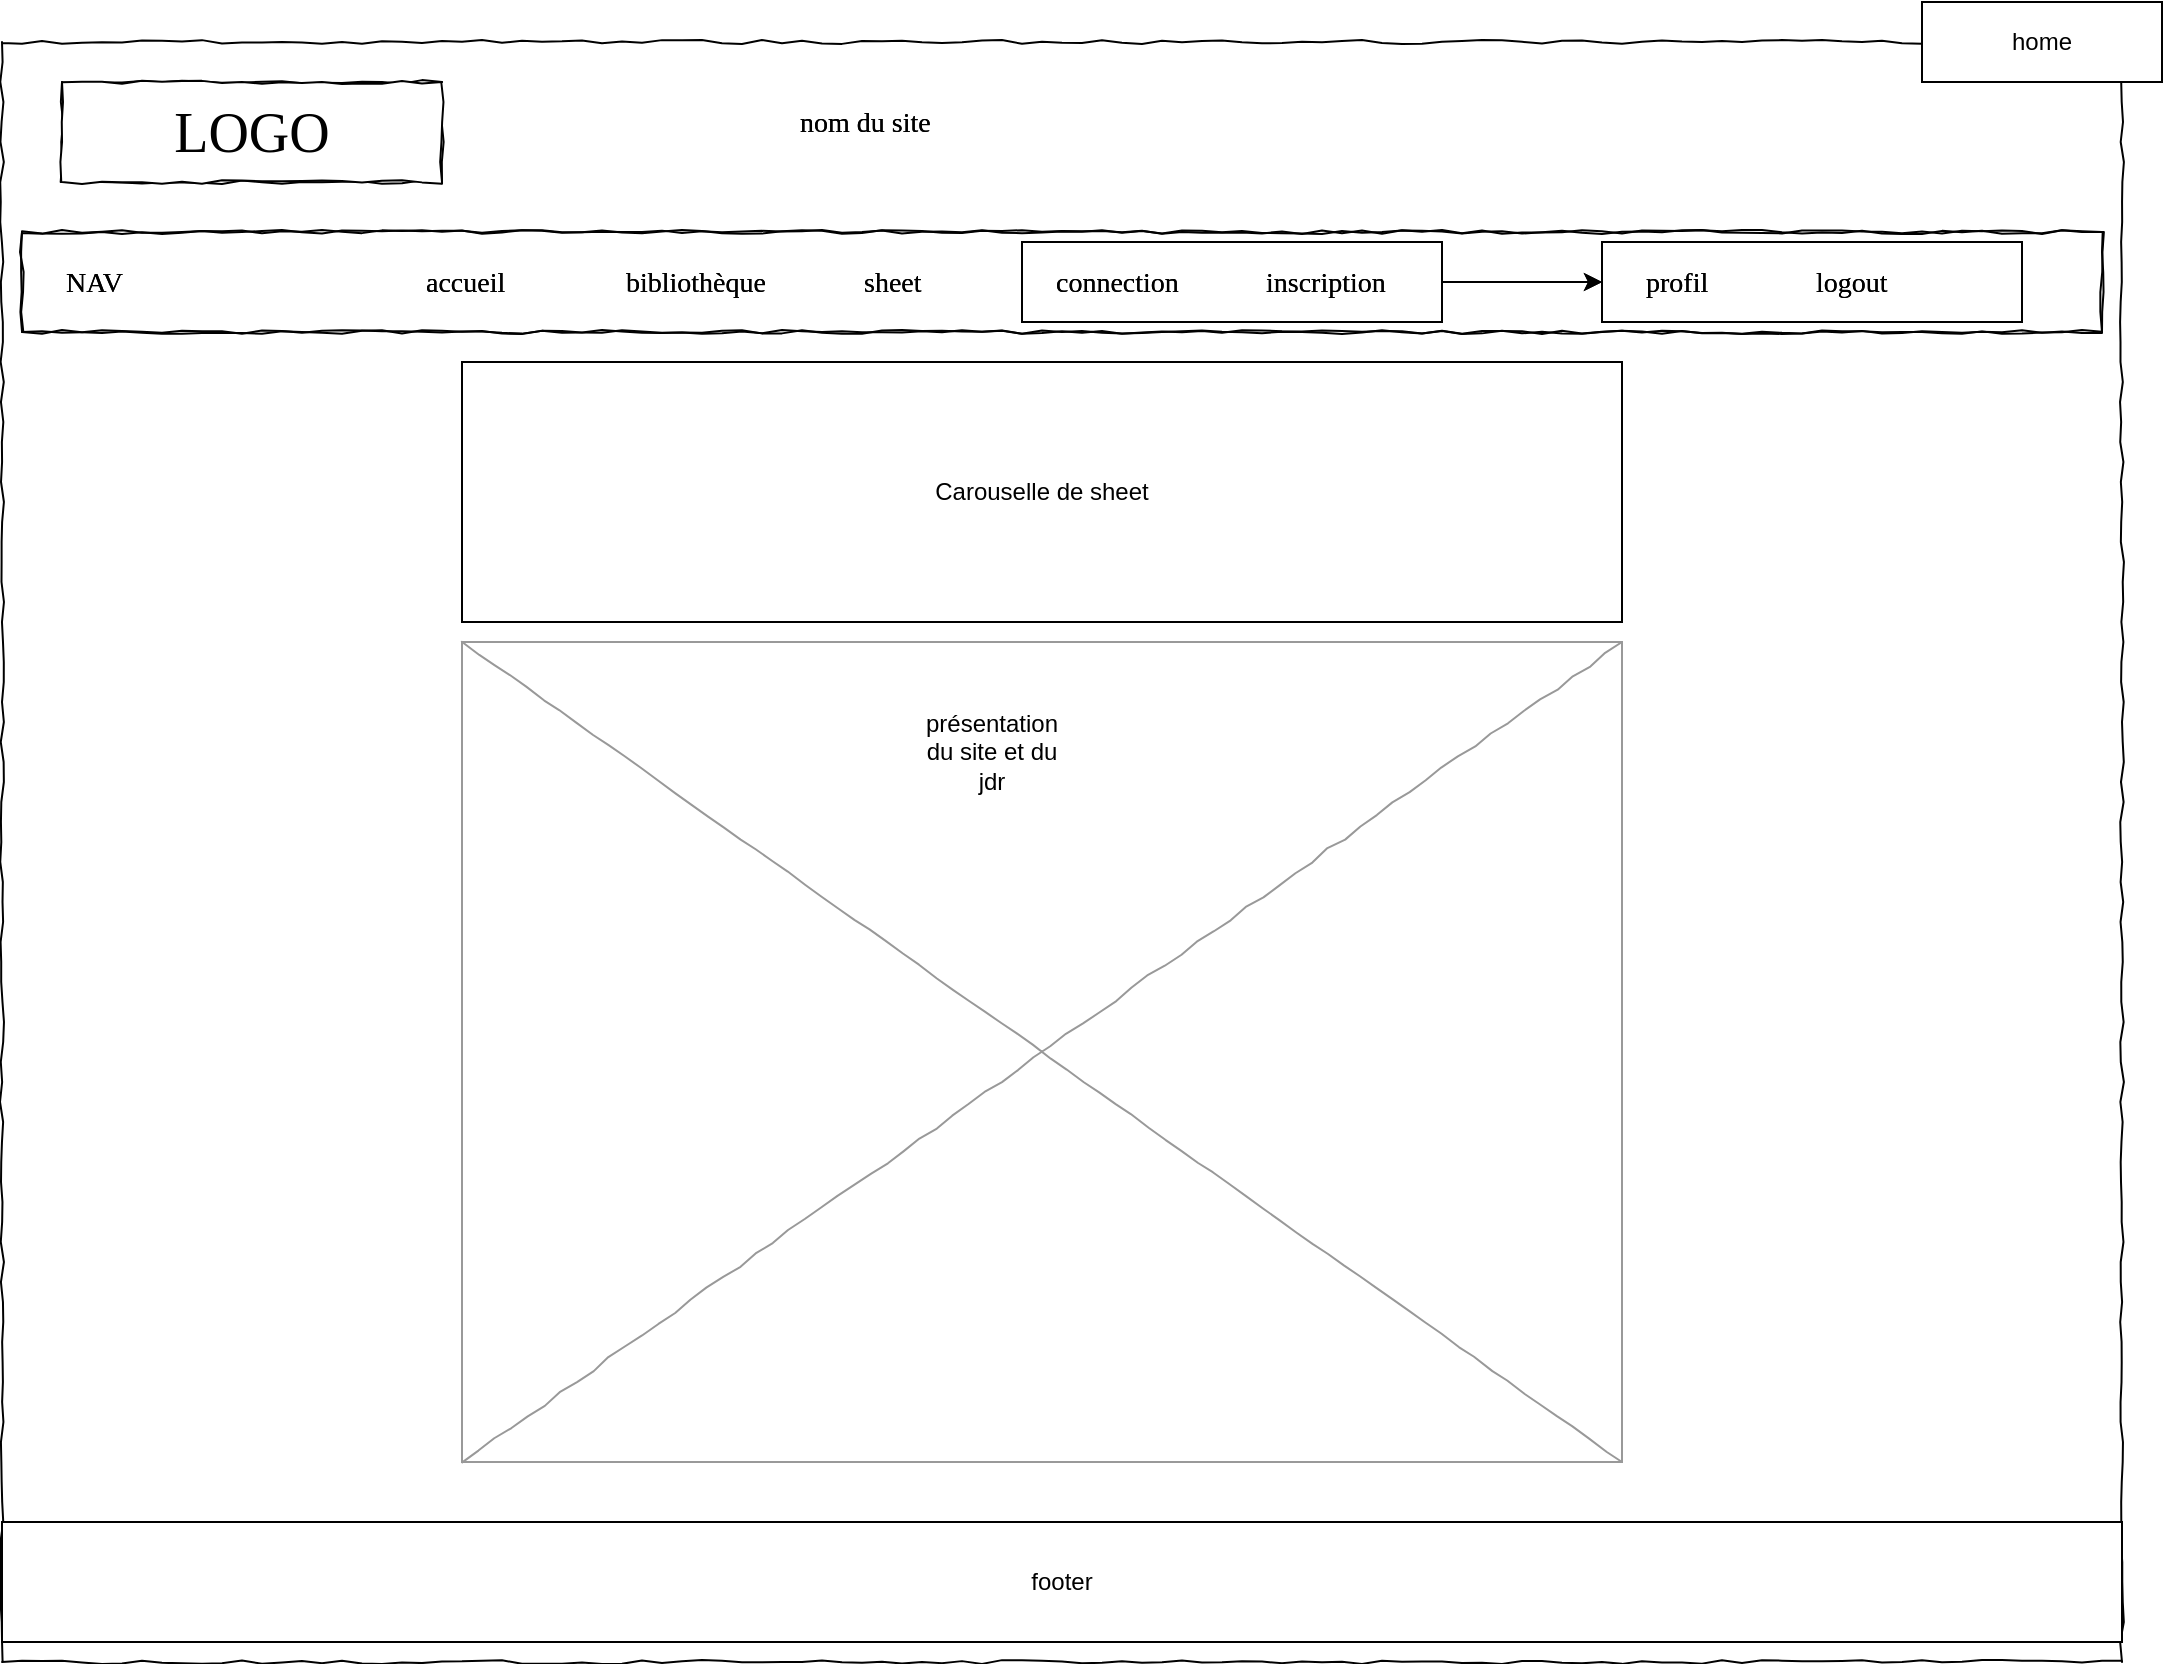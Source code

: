 <mxfile version="24.7.17" pages="5">
  <diagram name="HOME TABLETTE" id="dngWVbScQj7BCc4aemoy">
    <mxGraphModel dx="1418" dy="820" grid="1" gridSize="10" guides="1" tooltips="1" connect="1" arrows="1" fold="1" page="1" pageScale="1" pageWidth="1100" pageHeight="850" background="#ffffff" math="0" shadow="0">
      <root>
        <mxCell id="S9zxwbxMwQSz9-cdmBtY-0" />
        <mxCell id="S9zxwbxMwQSz9-cdmBtY-1" parent="S9zxwbxMwQSz9-cdmBtY-0" />
        <mxCell id="S9zxwbxMwQSz9-cdmBtY-2" value="" style="whiteSpace=wrap;html=1;rounded=0;shadow=0;labelBackgroundColor=none;strokeWidth=1;fillColor=none;fontFamily=Verdana;fontSize=12;align=center;comic=1;" parent="S9zxwbxMwQSz9-cdmBtY-1" vertex="1">
          <mxGeometry x="30" y="115" width="1040" height="50" as="geometry" />
        </mxCell>
        <mxCell id="S9zxwbxMwQSz9-cdmBtY-3" value="" style="whiteSpace=wrap;html=1;rounded=0;shadow=0;labelBackgroundColor=none;strokeColor=#000000;strokeWidth=1;fillColor=none;fontFamily=Verdana;fontSize=12;fontColor=#000000;align=center;comic=1;" parent="S9zxwbxMwQSz9-cdmBtY-1" vertex="1">
          <mxGeometry x="20" y="20" width="1060" height="810" as="geometry" />
        </mxCell>
        <mxCell id="S9zxwbxMwQSz9-cdmBtY-4" value="LOGO" style="whiteSpace=wrap;html=1;rounded=0;shadow=0;labelBackgroundColor=none;strokeWidth=1;fontFamily=Verdana;fontSize=28;align=center;comic=1;" parent="S9zxwbxMwQSz9-cdmBtY-1" vertex="1">
          <mxGeometry x="50" y="40" width="190" height="50" as="geometry" />
        </mxCell>
        <mxCell id="S9zxwbxMwQSz9-cdmBtY-5" value="accueil" style="text;html=1;points=[];align=left;verticalAlign=top;spacingTop=-4;fontSize=14;fontFamily=Verdana" parent="S9zxwbxMwQSz9-cdmBtY-1" vertex="1">
          <mxGeometry x="230" y="130" width="60" height="20" as="geometry" />
        </mxCell>
        <mxCell id="S9zxwbxMwQSz9-cdmBtY-6" value="nom du site" style="text;html=1;points=[];align=left;verticalAlign=top;spacingTop=-4;fontSize=14;fontFamily=Verdana" parent="S9zxwbxMwQSz9-cdmBtY-1" vertex="1">
          <mxGeometry x="417" y="50" width="123" height="25" as="geometry" />
        </mxCell>
        <mxCell id="S9zxwbxMwQSz9-cdmBtY-8" value="NAV" style="text;html=1;points=[];align=left;verticalAlign=top;spacingTop=-4;fontSize=14;fontFamily=Verdana" parent="S9zxwbxMwQSz9-cdmBtY-1" vertex="1">
          <mxGeometry x="50" y="130" width="60" height="20" as="geometry" />
        </mxCell>
        <mxCell id="S9zxwbxMwQSz9-cdmBtY-9" value="bibliothèque" style="text;html=1;points=[];align=left;verticalAlign=top;spacingTop=-4;fontSize=14;fontFamily=Verdana" parent="S9zxwbxMwQSz9-cdmBtY-1" vertex="1">
          <mxGeometry x="330" y="130" width="100" height="20" as="geometry" />
        </mxCell>
        <mxCell id="S9zxwbxMwQSz9-cdmBtY-10" value="sheet" style="text;html=1;points=[];align=left;verticalAlign=top;spacingTop=-4;fontSize=14;fontFamily=Verdana" parent="S9zxwbxMwQSz9-cdmBtY-1" vertex="1">
          <mxGeometry x="448.5" y="130" width="60" height="20" as="geometry" />
        </mxCell>
        <mxCell id="S9zxwbxMwQSz9-cdmBtY-11" value="profil" style="text;html=1;points=[];align=left;verticalAlign=top;spacingTop=-4;fontSize=14;fontFamily=Verdana" parent="S9zxwbxMwQSz9-cdmBtY-1" vertex="1">
          <mxGeometry x="840" y="130" width="60" height="20" as="geometry" />
        </mxCell>
        <mxCell id="S9zxwbxMwQSz9-cdmBtY-35" value="connection" style="text;html=1;points=[];align=left;verticalAlign=top;spacingTop=-4;fontSize=14;fontFamily=Verdana" parent="S9zxwbxMwQSz9-cdmBtY-1" vertex="1">
          <mxGeometry x="545" y="130" width="90" height="20" as="geometry" />
        </mxCell>
        <mxCell id="S9zxwbxMwQSz9-cdmBtY-36" value="inscription" style="text;html=1;points=[];align=left;verticalAlign=top;spacingTop=-4;fontSize=14;fontFamily=Verdana" parent="S9zxwbxMwQSz9-cdmBtY-1" vertex="1">
          <mxGeometry x="650" y="130" width="90" height="20" as="geometry" />
        </mxCell>
        <mxCell id="S9zxwbxMwQSz9-cdmBtY-37" value="" style="edgeStyle=orthogonalEdgeStyle;rounded=0;orthogonalLoop=1;jettySize=auto;html=1;" parent="S9zxwbxMwQSz9-cdmBtY-1" source="S9zxwbxMwQSz9-cdmBtY-38" target="S9zxwbxMwQSz9-cdmBtY-39" edge="1">
          <mxGeometry relative="1" as="geometry" />
        </mxCell>
        <mxCell id="S9zxwbxMwQSz9-cdmBtY-38" value="" style="rounded=0;whiteSpace=wrap;html=1;fillColor=none;" parent="S9zxwbxMwQSz9-cdmBtY-1" vertex="1">
          <mxGeometry x="530" y="120" width="210" height="40" as="geometry" />
        </mxCell>
        <mxCell id="S9zxwbxMwQSz9-cdmBtY-39" value="" style="rounded=0;whiteSpace=wrap;html=1;fillColor=none;" parent="S9zxwbxMwQSz9-cdmBtY-1" vertex="1">
          <mxGeometry x="820" y="120" width="210" height="40" as="geometry" />
        </mxCell>
        <mxCell id="S9zxwbxMwQSz9-cdmBtY-40" value="logout" style="text;html=1;points=[];align=left;verticalAlign=top;spacingTop=-4;fontSize=14;fontFamily=Verdana" parent="S9zxwbxMwQSz9-cdmBtY-1" vertex="1">
          <mxGeometry x="925" y="130" width="60" height="20" as="geometry" />
        </mxCell>
        <mxCell id="S9zxwbxMwQSz9-cdmBtY-41" value="HOME DESKTOP" style="rounded=0;whiteSpace=wrap;html=1;" parent="S9zxwbxMwQSz9-cdmBtY-1" vertex="1">
          <mxGeometry x="980" width="120" height="40" as="geometry" />
        </mxCell>
        <mxCell id="l-6cNF6pLWgsaWgUZWQ--0" value="" style="whiteSpace=wrap;html=1;rounded=0;shadow=0;labelBackgroundColor=none;strokeWidth=1;fillColor=none;fontFamily=Verdana;fontSize=12;align=center;comic=1;" vertex="1" parent="S9zxwbxMwQSz9-cdmBtY-1">
          <mxGeometry x="30" y="115" width="1040" height="50" as="geometry" />
        </mxCell>
        <mxCell id="l-6cNF6pLWgsaWgUZWQ--2" value="LOGO" style="whiteSpace=wrap;html=1;rounded=0;shadow=0;labelBackgroundColor=none;strokeWidth=1;fontFamily=Verdana;fontSize=28;align=center;comic=1;" vertex="1" parent="S9zxwbxMwQSz9-cdmBtY-1">
          <mxGeometry x="50" y="40" width="190" height="50" as="geometry" />
        </mxCell>
        <mxCell id="l-6cNF6pLWgsaWgUZWQ--3" value="accueil" style="text;html=1;points=[];align=left;verticalAlign=top;spacingTop=-4;fontSize=14;fontFamily=Verdana" vertex="1" parent="S9zxwbxMwQSz9-cdmBtY-1">
          <mxGeometry x="230" y="130" width="60" height="20" as="geometry" />
        </mxCell>
        <mxCell id="l-6cNF6pLWgsaWgUZWQ--4" value="nom du site" style="text;html=1;points=[];align=left;verticalAlign=top;spacingTop=-4;fontSize=14;fontFamily=Verdana" vertex="1" parent="S9zxwbxMwQSz9-cdmBtY-1">
          <mxGeometry x="417" y="50" width="123" height="25" as="geometry" />
        </mxCell>
        <mxCell id="l-6cNF6pLWgsaWgUZWQ--5" value="NAV" style="text;html=1;points=[];align=left;verticalAlign=top;spacingTop=-4;fontSize=14;fontFamily=Verdana" vertex="1" parent="S9zxwbxMwQSz9-cdmBtY-1">
          <mxGeometry x="50" y="130" width="60" height="20" as="geometry" />
        </mxCell>
        <mxCell id="l-6cNF6pLWgsaWgUZWQ--6" value="bibliothèque" style="text;html=1;points=[];align=left;verticalAlign=top;spacingTop=-4;fontSize=14;fontFamily=Verdana" vertex="1" parent="S9zxwbxMwQSz9-cdmBtY-1">
          <mxGeometry x="330" y="130" width="100" height="20" as="geometry" />
        </mxCell>
        <mxCell id="l-6cNF6pLWgsaWgUZWQ--7" value="sheet" style="text;html=1;points=[];align=left;verticalAlign=top;spacingTop=-4;fontSize=14;fontFamily=Verdana" vertex="1" parent="S9zxwbxMwQSz9-cdmBtY-1">
          <mxGeometry x="448.5" y="130" width="60" height="20" as="geometry" />
        </mxCell>
        <mxCell id="l-6cNF6pLWgsaWgUZWQ--8" value="profil" style="text;html=1;points=[];align=left;verticalAlign=top;spacingTop=-4;fontSize=14;fontFamily=Verdana" vertex="1" parent="S9zxwbxMwQSz9-cdmBtY-1">
          <mxGeometry x="840" y="130" width="60" height="20" as="geometry" />
        </mxCell>
        <mxCell id="l-6cNF6pLWgsaWgUZWQ--9" value="" style="verticalLabelPosition=bottom;shadow=0;dashed=0;align=center;html=1;verticalAlign=top;strokeWidth=1;shape=mxgraph.mockup.graphics.simpleIcon;strokeColor=#999999;rounded=0;labelBackgroundColor=none;fontFamily=Verdana;fontSize=14;fontColor=#000000;comic=1;" vertex="1" parent="S9zxwbxMwQSz9-cdmBtY-1">
          <mxGeometry x="250" y="320" width="580" height="410" as="geometry" />
        </mxCell>
        <mxCell id="l-6cNF6pLWgsaWgUZWQ--10" value="connection" style="text;html=1;points=[];align=left;verticalAlign=top;spacingTop=-4;fontSize=14;fontFamily=Verdana" vertex="1" parent="S9zxwbxMwQSz9-cdmBtY-1">
          <mxGeometry x="545" y="130" width="90" height="20" as="geometry" />
        </mxCell>
        <mxCell id="l-6cNF6pLWgsaWgUZWQ--11" value="inscription" style="text;html=1;points=[];align=left;verticalAlign=top;spacingTop=-4;fontSize=14;fontFamily=Verdana" vertex="1" parent="S9zxwbxMwQSz9-cdmBtY-1">
          <mxGeometry x="650" y="130" width="90" height="20" as="geometry" />
        </mxCell>
        <mxCell id="l-6cNF6pLWgsaWgUZWQ--12" value="" style="edgeStyle=orthogonalEdgeStyle;rounded=0;orthogonalLoop=1;jettySize=auto;html=1;" edge="1" parent="S9zxwbxMwQSz9-cdmBtY-1" source="l-6cNF6pLWgsaWgUZWQ--13" target="l-6cNF6pLWgsaWgUZWQ--14">
          <mxGeometry relative="1" as="geometry" />
        </mxCell>
        <mxCell id="l-6cNF6pLWgsaWgUZWQ--13" value="" style="rounded=0;whiteSpace=wrap;html=1;fillColor=none;" vertex="1" parent="S9zxwbxMwQSz9-cdmBtY-1">
          <mxGeometry x="530" y="120" width="210" height="40" as="geometry" />
        </mxCell>
        <mxCell id="l-6cNF6pLWgsaWgUZWQ--14" value="" style="rounded=0;whiteSpace=wrap;html=1;fillColor=none;" vertex="1" parent="S9zxwbxMwQSz9-cdmBtY-1">
          <mxGeometry x="820" y="120" width="210" height="40" as="geometry" />
        </mxCell>
        <mxCell id="l-6cNF6pLWgsaWgUZWQ--15" value="logout" style="text;html=1;points=[];align=left;verticalAlign=top;spacingTop=-4;fontSize=14;fontFamily=Verdana" vertex="1" parent="S9zxwbxMwQSz9-cdmBtY-1">
          <mxGeometry x="925" y="130" width="60" height="20" as="geometry" />
        </mxCell>
        <mxCell id="l-6cNF6pLWgsaWgUZWQ--16" value="home" style="rounded=0;whiteSpace=wrap;html=1;" vertex="1" parent="S9zxwbxMwQSz9-cdmBtY-1">
          <mxGeometry x="980" width="120" height="40" as="geometry" />
        </mxCell>
        <mxCell id="l-6cNF6pLWgsaWgUZWQ--17" value="footer" style="rounded=0;whiteSpace=wrap;html=1;" vertex="1" parent="S9zxwbxMwQSz9-cdmBtY-1">
          <mxGeometry x="20" y="760" width="1060" height="60" as="geometry" />
        </mxCell>
        <mxCell id="l-6cNF6pLWgsaWgUZWQ--18" value="Carouselle de sheet" style="rounded=0;whiteSpace=wrap;html=1;" vertex="1" parent="S9zxwbxMwQSz9-cdmBtY-1">
          <mxGeometry x="250" y="180" width="580" height="130" as="geometry" />
        </mxCell>
        <mxCell id="l-6cNF6pLWgsaWgUZWQ--19" value="présentation du site et du jdr" style="text;html=1;align=center;verticalAlign=middle;whiteSpace=wrap;rounded=0;" vertex="1" parent="S9zxwbxMwQSz9-cdmBtY-1">
          <mxGeometry x="485" y="360" width="60" height="30" as="geometry" />
        </mxCell>
      </root>
    </mxGraphModel>
  </diagram>
  <diagram name="BIBLIOTHEQUE TABLET" id="wvuSwLXwqVXHczwIanFs">
    <mxGraphModel dx="1418" dy="820" grid="1" gridSize="10" guides="1" tooltips="1" connect="1" arrows="1" fold="1" page="1" pageScale="1" pageWidth="1100" pageHeight="850" background="#ffffff" math="0" shadow="0">
      <root>
        <mxCell id="QorS9l2jVIr0KILkPKL6-0" />
        <mxCell id="QorS9l2jVIr0KILkPKL6-1" parent="QorS9l2jVIr0KILkPKL6-0" />
        <mxCell id="Up2f5ZEBgXVLSRQxEgi--23" value="" style="whiteSpace=wrap;html=1;rounded=0;shadow=0;labelBackgroundColor=none;strokeWidth=1;fillColor=none;fontFamily=Verdana;fontSize=12;align=center;comic=1;" vertex="1" parent="QorS9l2jVIr0KILkPKL6-1">
          <mxGeometry x="40" y="125" width="1040" height="50" as="geometry" />
        </mxCell>
        <mxCell id="Up2f5ZEBgXVLSRQxEgi--24" value="" style="whiteSpace=wrap;html=1;rounded=0;shadow=0;labelBackgroundColor=none;strokeColor=#000000;strokeWidth=1;fillColor=none;fontFamily=Verdana;fontSize=12;fontColor=#000000;align=center;comic=1;" vertex="1" parent="QorS9l2jVIr0KILkPKL6-1">
          <mxGeometry x="30" y="30" width="1060" height="810" as="geometry" />
        </mxCell>
        <mxCell id="Up2f5ZEBgXVLSRQxEgi--25" value="LOGO" style="whiteSpace=wrap;html=1;rounded=0;shadow=0;labelBackgroundColor=none;strokeWidth=1;fontFamily=Verdana;fontSize=28;align=center;comic=1;" vertex="1" parent="QorS9l2jVIr0KILkPKL6-1">
          <mxGeometry x="60" y="50" width="190" height="50" as="geometry" />
        </mxCell>
        <mxCell id="Up2f5ZEBgXVLSRQxEgi--26" value="accueil" style="text;html=1;points=[];align=left;verticalAlign=top;spacingTop=-4;fontSize=14;fontFamily=Verdana" vertex="1" parent="QorS9l2jVIr0KILkPKL6-1">
          <mxGeometry x="240" y="140" width="60" height="20" as="geometry" />
        </mxCell>
        <mxCell id="Up2f5ZEBgXVLSRQxEgi--27" value="nom du site" style="text;html=1;points=[];align=left;verticalAlign=top;spacingTop=-4;fontSize=14;fontFamily=Verdana" vertex="1" parent="QorS9l2jVIr0KILkPKL6-1">
          <mxGeometry x="427" y="60" width="123" height="25" as="geometry" />
        </mxCell>
        <mxCell id="Up2f5ZEBgXVLSRQxEgi--28" value="" style="whiteSpace=wrap;html=1;rounded=0;shadow=0;labelBackgroundColor=none;strokeWidth=1;fillColor=none;fontFamily=Verdana;fontSize=12;align=center;comic=1;" vertex="1" parent="QorS9l2jVIr0KILkPKL6-1">
          <mxGeometry x="40" y="240" width="200" height="590" as="geometry" />
        </mxCell>
        <mxCell id="Up2f5ZEBgXVLSRQxEgi--29" value="NAV" style="text;html=1;points=[];align=left;verticalAlign=top;spacingTop=-4;fontSize=14;fontFamily=Verdana" vertex="1" parent="QorS9l2jVIr0KILkPKL6-1">
          <mxGeometry x="60" y="140" width="60" height="20" as="geometry" />
        </mxCell>
        <mxCell id="Up2f5ZEBgXVLSRQxEgi--30" value="bibliothèque" style="text;html=1;points=[];align=left;verticalAlign=top;spacingTop=-4;fontSize=14;fontFamily=Verdana" vertex="1" parent="QorS9l2jVIr0KILkPKL6-1">
          <mxGeometry x="340" y="140" width="100" height="20" as="geometry" />
        </mxCell>
        <mxCell id="Up2f5ZEBgXVLSRQxEgi--31" value="sheet" style="text;html=1;points=[];align=left;verticalAlign=top;spacingTop=-4;fontSize=14;fontFamily=Verdana" vertex="1" parent="QorS9l2jVIr0KILkPKL6-1">
          <mxGeometry x="458.5" y="140" width="60" height="20" as="geometry" />
        </mxCell>
        <mxCell id="Up2f5ZEBgXVLSRQxEgi--32" value="profil" style="text;html=1;points=[];align=left;verticalAlign=top;spacingTop=-4;fontSize=14;fontFamily=Verdana" vertex="1" parent="QorS9l2jVIr0KILkPKL6-1">
          <mxGeometry x="850" y="140" width="60" height="20" as="geometry" />
        </mxCell>
        <mxCell id="Up2f5ZEBgXVLSRQxEgi--33" value="" style="verticalLabelPosition=bottom;shadow=0;dashed=0;align=center;html=1;verticalAlign=top;strokeWidth=1;shape=mxgraph.mockup.graphics.simpleIcon;strokeColor=#999999;rounded=0;labelBackgroundColor=none;fontFamily=Verdana;fontSize=14;fontColor=#000000;comic=1;" vertex="1" parent="QorS9l2jVIr0KILkPKL6-1">
          <mxGeometry x="260" y="240" width="810" height="530" as="geometry" />
        </mxCell>
        <mxCell id="Up2f5ZEBgXVLSRQxEgi--34" value="connection" style="text;html=1;points=[];align=left;verticalAlign=top;spacingTop=-4;fontSize=14;fontFamily=Verdana" vertex="1" parent="QorS9l2jVIr0KILkPKL6-1">
          <mxGeometry x="555" y="140" width="90" height="20" as="geometry" />
        </mxCell>
        <mxCell id="Up2f5ZEBgXVLSRQxEgi--35" value="inscription" style="text;html=1;points=[];align=left;verticalAlign=top;spacingTop=-4;fontSize=14;fontFamily=Verdana" vertex="1" parent="QorS9l2jVIr0KILkPKL6-1">
          <mxGeometry x="660" y="140" width="90" height="20" as="geometry" />
        </mxCell>
        <mxCell id="Up2f5ZEBgXVLSRQxEgi--36" value="" style="edgeStyle=orthogonalEdgeStyle;rounded=0;orthogonalLoop=1;jettySize=auto;html=1;" edge="1" parent="QorS9l2jVIr0KILkPKL6-1" source="Up2f5ZEBgXVLSRQxEgi--37" target="Up2f5ZEBgXVLSRQxEgi--38">
          <mxGeometry relative="1" as="geometry" />
        </mxCell>
        <mxCell id="Up2f5ZEBgXVLSRQxEgi--37" value="" style="rounded=0;whiteSpace=wrap;html=1;fillColor=none;" vertex="1" parent="QorS9l2jVIr0KILkPKL6-1">
          <mxGeometry x="540" y="130" width="210" height="40" as="geometry" />
        </mxCell>
        <mxCell id="Up2f5ZEBgXVLSRQxEgi--38" value="" style="rounded=0;whiteSpace=wrap;html=1;fillColor=none;" vertex="1" parent="QorS9l2jVIr0KILkPKL6-1">
          <mxGeometry x="830" y="130" width="210" height="40" as="geometry" />
        </mxCell>
        <mxCell id="Up2f5ZEBgXVLSRQxEgi--39" value="logout" style="text;html=1;points=[];align=left;verticalAlign=top;spacingTop=-4;fontSize=14;fontFamily=Verdana" vertex="1" parent="QorS9l2jVIr0KILkPKL6-1">
          <mxGeometry x="935" y="140" width="60" height="20" as="geometry" />
        </mxCell>
        <mxCell id="Up2f5ZEBgXVLSRQxEgi--40" value="BIBLIOTHEQUE&amp;nbsp;" style="rounded=0;whiteSpace=wrap;html=1;" vertex="1" parent="QorS9l2jVIr0KILkPKL6-1">
          <mxGeometry x="980" y="10" width="120" height="40" as="geometry" />
        </mxCell>
        <mxCell id="Up2f5ZEBgXVLSRQxEgi--41" value="zone de recherche" style="rounded=0;whiteSpace=wrap;html=1;" vertex="1" parent="QorS9l2jVIr0KILkPKL6-1">
          <mxGeometry x="50" y="250" width="180" height="60" as="geometry" />
        </mxCell>
        <mxCell id="Up2f5ZEBgXVLSRQxEgi--42" value="" style="rounded=0;whiteSpace=wrap;html=1;" vertex="1" parent="QorS9l2jVIr0KILkPKL6-1">
          <mxGeometry x="50" y="330" width="170" height="220" as="geometry" />
        </mxCell>
        <mxCell id="Up2f5ZEBgXVLSRQxEgi--43" value="choix des tag pour filtrer les résultat" style="text;html=1;align=center;verticalAlign=middle;whiteSpace=wrap;rounded=0;" vertex="1" parent="QorS9l2jVIr0KILkPKL6-1">
          <mxGeometry x="60" y="340" width="130" height="70" as="geometry" />
        </mxCell>
        <mxCell id="Up2f5ZEBgXVLSRQxEgi--44" value="Résultat de la recherche" style="text;html=1;align=center;verticalAlign=middle;whiteSpace=wrap;rounded=0;" vertex="1" parent="QorS9l2jVIr0KILkPKL6-1">
          <mxGeometry x="540" y="280" width="220" height="70" as="geometry" />
        </mxCell>
        <mxCell id="Up2f5ZEBgXVLSRQxEgi--45" value="Footer" style="rounded=0;whiteSpace=wrap;html=1;" vertex="1" parent="QorS9l2jVIr0KILkPKL6-1">
          <mxGeometry x="30" y="780" width="1060" height="60" as="geometry" />
        </mxCell>
      </root>
    </mxGraphModel>
  </diagram>
  <diagram name="SHEET TABLETTE" id="dP0vOYFOZYwQXw18rCtR">
    <mxGraphModel dx="1418" dy="820" grid="1" gridSize="10" guides="1" tooltips="1" connect="1" arrows="1" fold="1" page="1" pageScale="1" pageWidth="1100" pageHeight="850" background="#ffffff" math="0" shadow="0">
      <root>
        <mxCell id="-vWbWY3nT4bQnS1JmJJi-0" />
        <mxCell id="-vWbWY3nT4bQnS1JmJJi-1" parent="-vWbWY3nT4bQnS1JmJJi-0" />
        <mxCell id="ykbWjjCe8Mcjuzvouh4l-0" value="" style="whiteSpace=wrap;html=1;rounded=0;shadow=0;labelBackgroundColor=none;strokeWidth=1;fillColor=none;fontFamily=Verdana;fontSize=12;align=center;comic=1;" vertex="1" parent="-vWbWY3nT4bQnS1JmJJi-1">
          <mxGeometry x="30" y="115" width="1040" height="50" as="geometry" />
        </mxCell>
        <mxCell id="ykbWjjCe8Mcjuzvouh4l-1" value="" style="whiteSpace=wrap;html=1;rounded=0;shadow=0;labelBackgroundColor=none;strokeColor=#000000;strokeWidth=1;fillColor=none;fontFamily=Verdana;fontSize=12;fontColor=#000000;align=center;comic=1;" vertex="1" parent="-vWbWY3nT4bQnS1JmJJi-1">
          <mxGeometry x="20" y="20" width="1060" height="810" as="geometry" />
        </mxCell>
        <mxCell id="ykbWjjCe8Mcjuzvouh4l-2" value="LOGO" style="whiteSpace=wrap;html=1;rounded=0;shadow=0;labelBackgroundColor=none;strokeWidth=1;fontFamily=Verdana;fontSize=28;align=center;comic=1;" vertex="1" parent="-vWbWY3nT4bQnS1JmJJi-1">
          <mxGeometry x="50" y="40" width="190" height="50" as="geometry" />
        </mxCell>
        <mxCell id="ykbWjjCe8Mcjuzvouh4l-3" value="accueil" style="text;html=1;points=[];align=left;verticalAlign=top;spacingTop=-4;fontSize=14;fontFamily=Verdana" vertex="1" parent="-vWbWY3nT4bQnS1JmJJi-1">
          <mxGeometry x="230" y="130" width="60" height="20" as="geometry" />
        </mxCell>
        <mxCell id="ykbWjjCe8Mcjuzvouh4l-4" value="nom du site" style="text;html=1;points=[];align=left;verticalAlign=top;spacingTop=-4;fontSize=14;fontFamily=Verdana" vertex="1" parent="-vWbWY3nT4bQnS1JmJJi-1">
          <mxGeometry x="417" y="50" width="123" height="25" as="geometry" />
        </mxCell>
        <mxCell id="ykbWjjCe8Mcjuzvouh4l-5" value="" style="whiteSpace=wrap;html=1;rounded=0;shadow=0;labelBackgroundColor=none;strokeWidth=1;fillColor=none;fontFamily=Verdana;fontSize=12;align=center;comic=1;" vertex="1" parent="-vWbWY3nT4bQnS1JmJJi-1">
          <mxGeometry x="30" y="230" width="200" height="530" as="geometry" />
        </mxCell>
        <mxCell id="ykbWjjCe8Mcjuzvouh4l-6" value="NAV" style="text;html=1;points=[];align=left;verticalAlign=top;spacingTop=-4;fontSize=14;fontFamily=Verdana" vertex="1" parent="-vWbWY3nT4bQnS1JmJJi-1">
          <mxGeometry x="50" y="130" width="60" height="20" as="geometry" />
        </mxCell>
        <mxCell id="ykbWjjCe8Mcjuzvouh4l-7" value="bibliothèque" style="text;html=1;points=[];align=left;verticalAlign=top;spacingTop=-4;fontSize=14;fontFamily=Verdana" vertex="1" parent="-vWbWY3nT4bQnS1JmJJi-1">
          <mxGeometry x="330" y="130" width="100" height="20" as="geometry" />
        </mxCell>
        <mxCell id="ykbWjjCe8Mcjuzvouh4l-8" value="sheet" style="text;html=1;points=[];align=left;verticalAlign=top;spacingTop=-4;fontSize=14;fontFamily=Verdana" vertex="1" parent="-vWbWY3nT4bQnS1JmJJi-1">
          <mxGeometry x="448.5" y="130" width="60" height="20" as="geometry" />
        </mxCell>
        <mxCell id="ykbWjjCe8Mcjuzvouh4l-9" value="profil" style="text;html=1;points=[];align=left;verticalAlign=top;spacingTop=-4;fontSize=14;fontFamily=Verdana" vertex="1" parent="-vWbWY3nT4bQnS1JmJJi-1">
          <mxGeometry x="840" y="130" width="60" height="20" as="geometry" />
        </mxCell>
        <mxCell id="ykbWjjCe8Mcjuzvouh4l-10" value="" style="verticalLabelPosition=bottom;shadow=0;dashed=0;align=center;html=1;verticalAlign=top;strokeWidth=1;shape=mxgraph.mockup.graphics.simpleIcon;strokeColor=#999999;rounded=0;labelBackgroundColor=none;fontFamily=Verdana;fontSize=14;fontColor=#000000;comic=1;" vertex="1" parent="-vWbWY3nT4bQnS1JmJJi-1">
          <mxGeometry x="250" y="230" width="580" height="530" as="geometry" />
        </mxCell>
        <mxCell id="ykbWjjCe8Mcjuzvouh4l-11" value="" style="whiteSpace=wrap;html=1;rounded=0;shadow=0;labelBackgroundColor=none;strokeWidth=1;fillColor=none;fontFamily=Verdana;fontSize=12;align=center;comic=1;" vertex="1" parent="-vWbWY3nT4bQnS1JmJJi-1">
          <mxGeometry x="840" y="230" width="230" height="590" as="geometry" />
        </mxCell>
        <mxCell id="ykbWjjCe8Mcjuzvouh4l-12" value="connection" style="text;html=1;points=[];align=left;verticalAlign=top;spacingTop=-4;fontSize=14;fontFamily=Verdana" vertex="1" parent="-vWbWY3nT4bQnS1JmJJi-1">
          <mxGeometry x="545" y="130" width="90" height="20" as="geometry" />
        </mxCell>
        <mxCell id="ykbWjjCe8Mcjuzvouh4l-13" value="inscription" style="text;html=1;points=[];align=left;verticalAlign=top;spacingTop=-4;fontSize=14;fontFamily=Verdana" vertex="1" parent="-vWbWY3nT4bQnS1JmJJi-1">
          <mxGeometry x="650" y="130" width="90" height="20" as="geometry" />
        </mxCell>
        <mxCell id="ykbWjjCe8Mcjuzvouh4l-14" value="" style="edgeStyle=orthogonalEdgeStyle;rounded=0;orthogonalLoop=1;jettySize=auto;html=1;" edge="1" parent="-vWbWY3nT4bQnS1JmJJi-1" source="ykbWjjCe8Mcjuzvouh4l-15" target="ykbWjjCe8Mcjuzvouh4l-16">
          <mxGeometry relative="1" as="geometry" />
        </mxCell>
        <mxCell id="ykbWjjCe8Mcjuzvouh4l-15" value="" style="rounded=0;whiteSpace=wrap;html=1;fillColor=none;" vertex="1" parent="-vWbWY3nT4bQnS1JmJJi-1">
          <mxGeometry x="530" y="120" width="210" height="40" as="geometry" />
        </mxCell>
        <mxCell id="ykbWjjCe8Mcjuzvouh4l-16" value="" style="rounded=0;whiteSpace=wrap;html=1;fillColor=none;" vertex="1" parent="-vWbWY3nT4bQnS1JmJJi-1">
          <mxGeometry x="820" y="120" width="210" height="40" as="geometry" />
        </mxCell>
        <mxCell id="ykbWjjCe8Mcjuzvouh4l-17" value="logout" style="text;html=1;points=[];align=left;verticalAlign=top;spacingTop=-4;fontSize=14;fontFamily=Verdana" vertex="1" parent="-vWbWY3nT4bQnS1JmJJi-1">
          <mxGeometry x="925" y="130" width="60" height="20" as="geometry" />
        </mxCell>
        <mxCell id="ykbWjjCe8Mcjuzvouh4l-18" value="SHEET&amp;nbsp;" style="rounded=0;whiteSpace=wrap;html=1;" vertex="1" parent="-vWbWY3nT4bQnS1JmJJi-1">
          <mxGeometry x="980" width="120" height="40" as="geometry" />
        </mxCell>
        <mxCell id="ykbWjjCe8Mcjuzvouh4l-19" value="Panel properties" style="rounded=0;whiteSpace=wrap;html=1;" vertex="1" parent="-vWbWY3nT4bQnS1JmJJi-1">
          <mxGeometry x="860" y="246" width="200" height="514" as="geometry" />
        </mxCell>
        <mxCell id="ykbWjjCe8Mcjuzvouh4l-20" value="SQUARE" style="rounded=0;whiteSpace=wrap;html=1;" vertex="1" parent="-vWbWY3nT4bQnS1JmJJi-1">
          <mxGeometry x="40" y="240" width="170" height="60" as="geometry" />
        </mxCell>
        <mxCell id="ykbWjjCe8Mcjuzvouh4l-21" value="CIRCLE" style="rounded=0;whiteSpace=wrap;html=1;" vertex="1" parent="-vWbWY3nT4bQnS1JmJJi-1">
          <mxGeometry x="40" y="310" width="170" height="60" as="geometry" />
        </mxCell>
        <mxCell id="ykbWjjCe8Mcjuzvouh4l-22" value="TRIANGLE" style="rounded=0;whiteSpace=wrap;html=1;" vertex="1" parent="-vWbWY3nT4bQnS1JmJJi-1">
          <mxGeometry x="40" y="380" width="170" height="60" as="geometry" />
        </mxCell>
        <mxCell id="ykbWjjCe8Mcjuzvouh4l-23" value="OTHER FORM" style="rounded=0;whiteSpace=wrap;html=1;" vertex="1" parent="-vWbWY3nT4bQnS1JmJJi-1">
          <mxGeometry x="40" y="450" width="170" height="60" as="geometry" />
        </mxCell>
        <mxCell id="ykbWjjCe8Mcjuzvouh4l-24" value="Zone de dessin" style="rounded=0;whiteSpace=wrap;html=1;" vertex="1" parent="-vWbWY3nT4bQnS1JmJJi-1">
          <mxGeometry x="390" y="270" width="300" height="70" as="geometry" />
        </mxCell>
        <mxCell id="ykbWjjCe8Mcjuzvouh4l-25" value="Footer" style="rounded=0;whiteSpace=wrap;html=1;" vertex="1" parent="-vWbWY3nT4bQnS1JmJJi-1">
          <mxGeometry x="20" y="770" width="1060" height="60" as="geometry" />
        </mxCell>
      </root>
    </mxGraphModel>
  </diagram>
  <diagram name="Inscription" id="nUhdo-mswlLcrcpEGxkA">
    <mxGraphModel dx="1418" dy="820" grid="1" gridSize="10" guides="1" tooltips="1" connect="1" arrows="1" fold="1" page="1" pageScale="1" pageWidth="1100" pageHeight="850" background="#ffffff" math="0" shadow="0">
      <root>
        <mxCell id="dczYaz7izdslxgWz6eCp-0" />
        <mxCell id="dczYaz7izdslxgWz6eCp-1" parent="dczYaz7izdslxgWz6eCp-0" />
        <mxCell id="4AMGbncBwB4joIyZ-nSV-0" value="" style="whiteSpace=wrap;html=1;rounded=0;shadow=0;labelBackgroundColor=none;strokeWidth=1;fillColor=none;fontFamily=Verdana;fontSize=12;align=center;comic=1;" vertex="1" parent="dczYaz7izdslxgWz6eCp-1">
          <mxGeometry x="30" y="115" width="1040" height="50" as="geometry" />
        </mxCell>
        <mxCell id="4AMGbncBwB4joIyZ-nSV-1" value="" style="whiteSpace=wrap;html=1;rounded=0;shadow=0;labelBackgroundColor=none;strokeColor=#000000;strokeWidth=1;fillColor=none;fontFamily=Verdana;fontSize=12;fontColor=#000000;align=center;comic=1;" vertex="1" parent="dczYaz7izdslxgWz6eCp-1">
          <mxGeometry x="20" y="20" width="1060" height="810" as="geometry" />
        </mxCell>
        <mxCell id="4AMGbncBwB4joIyZ-nSV-2" value="LOGO" style="whiteSpace=wrap;html=1;rounded=0;shadow=0;labelBackgroundColor=none;strokeWidth=1;fontFamily=Verdana;fontSize=28;align=center;comic=1;" vertex="1" parent="dczYaz7izdslxgWz6eCp-1">
          <mxGeometry x="50" y="40" width="190" height="50" as="geometry" />
        </mxCell>
        <mxCell id="4AMGbncBwB4joIyZ-nSV-3" value="accueil" style="text;html=1;points=[];align=left;verticalAlign=top;spacingTop=-4;fontSize=14;fontFamily=Verdana" vertex="1" parent="dczYaz7izdslxgWz6eCp-1">
          <mxGeometry x="230" y="130" width="60" height="20" as="geometry" />
        </mxCell>
        <mxCell id="4AMGbncBwB4joIyZ-nSV-4" value="nom du site" style="text;html=1;points=[];align=left;verticalAlign=top;spacingTop=-4;fontSize=14;fontFamily=Verdana" vertex="1" parent="dczYaz7izdslxgWz6eCp-1">
          <mxGeometry x="417" y="50" width="123" height="25" as="geometry" />
        </mxCell>
        <mxCell id="4AMGbncBwB4joIyZ-nSV-5" value="NAV" style="text;html=1;points=[];align=left;verticalAlign=top;spacingTop=-4;fontSize=14;fontFamily=Verdana" vertex="1" parent="dczYaz7izdslxgWz6eCp-1">
          <mxGeometry x="50" y="130" width="60" height="20" as="geometry" />
        </mxCell>
        <mxCell id="4AMGbncBwB4joIyZ-nSV-6" value="bibliothèque" style="text;html=1;points=[];align=left;verticalAlign=top;spacingTop=-4;fontSize=14;fontFamily=Verdana" vertex="1" parent="dczYaz7izdslxgWz6eCp-1">
          <mxGeometry x="330" y="130" width="100" height="20" as="geometry" />
        </mxCell>
        <mxCell id="4AMGbncBwB4joIyZ-nSV-7" value="sheet" style="text;html=1;points=[];align=left;verticalAlign=top;spacingTop=-4;fontSize=14;fontFamily=Verdana" vertex="1" parent="dczYaz7izdslxgWz6eCp-1">
          <mxGeometry x="448.5" y="130" width="60" height="20" as="geometry" />
        </mxCell>
        <mxCell id="4AMGbncBwB4joIyZ-nSV-8" value="profil" style="text;html=1;points=[];align=left;verticalAlign=top;spacingTop=-4;fontSize=14;fontFamily=Verdana" vertex="1" parent="dczYaz7izdslxgWz6eCp-1">
          <mxGeometry x="840" y="130" width="60" height="20" as="geometry" />
        </mxCell>
        <mxCell id="4AMGbncBwB4joIyZ-nSV-9" value="connection" style="text;html=1;points=[];align=left;verticalAlign=top;spacingTop=-4;fontSize=14;fontFamily=Verdana" vertex="1" parent="dczYaz7izdslxgWz6eCp-1">
          <mxGeometry x="545" y="130" width="90" height="20" as="geometry" />
        </mxCell>
        <mxCell id="4AMGbncBwB4joIyZ-nSV-10" value="inscription" style="text;html=1;points=[];align=left;verticalAlign=top;spacingTop=-4;fontSize=14;fontFamily=Verdana" vertex="1" parent="dczYaz7izdslxgWz6eCp-1">
          <mxGeometry x="650" y="130" width="90" height="20" as="geometry" />
        </mxCell>
        <mxCell id="4AMGbncBwB4joIyZ-nSV-11" value="" style="edgeStyle=orthogonalEdgeStyle;rounded=0;orthogonalLoop=1;jettySize=auto;html=1;" edge="1" parent="dczYaz7izdslxgWz6eCp-1" source="4AMGbncBwB4joIyZ-nSV-12" target="4AMGbncBwB4joIyZ-nSV-13">
          <mxGeometry relative="1" as="geometry" />
        </mxCell>
        <mxCell id="4AMGbncBwB4joIyZ-nSV-12" value="" style="rounded=0;whiteSpace=wrap;html=1;fillColor=none;" vertex="1" parent="dczYaz7izdslxgWz6eCp-1">
          <mxGeometry x="530" y="120" width="210" height="40" as="geometry" />
        </mxCell>
        <mxCell id="4AMGbncBwB4joIyZ-nSV-13" value="" style="rounded=0;whiteSpace=wrap;html=1;fillColor=none;" vertex="1" parent="dczYaz7izdslxgWz6eCp-1">
          <mxGeometry x="820" y="120" width="210" height="40" as="geometry" />
        </mxCell>
        <mxCell id="4AMGbncBwB4joIyZ-nSV-14" value="logout" style="text;html=1;points=[];align=left;verticalAlign=top;spacingTop=-4;fontSize=14;fontFamily=Verdana" vertex="1" parent="dczYaz7izdslxgWz6eCp-1">
          <mxGeometry x="925" y="130" width="60" height="20" as="geometry" />
        </mxCell>
        <mxCell id="4AMGbncBwB4joIyZ-nSV-15" value="&amp;nbsp;inscription&amp;nbsp;" style="rounded=0;whiteSpace=wrap;html=1;" vertex="1" parent="dczYaz7izdslxgWz6eCp-1">
          <mxGeometry x="980" width="120" height="40" as="geometry" />
        </mxCell>
        <mxCell id="4AMGbncBwB4joIyZ-nSV-16" value="" style="group" vertex="1" connectable="0" parent="dczYaz7izdslxgWz6eCp-1">
          <mxGeometry x="310" y="300" width="420" height="360" as="geometry" />
        </mxCell>
        <mxCell id="4AMGbncBwB4joIyZ-nSV-17" value="" style="rounded=0;whiteSpace=wrap;html=1;" vertex="1" parent="4AMGbncBwB4joIyZ-nSV-16">
          <mxGeometry width="420" height="360" as="geometry" />
        </mxCell>
        <mxCell id="4AMGbncBwB4joIyZ-nSV-18" value="inscription" style="text;html=1;align=center;verticalAlign=middle;whiteSpace=wrap;rounded=0;" vertex="1" parent="4AMGbncBwB4joIyZ-nSV-16">
          <mxGeometry x="170" y="15" width="60" height="30" as="geometry" />
        </mxCell>
        <mxCell id="4AMGbncBwB4joIyZ-nSV-19" value="Username" style="text;html=1;align=center;verticalAlign=middle;whiteSpace=wrap;rounded=0;" vertex="1" parent="4AMGbncBwB4joIyZ-nSV-16">
          <mxGeometry x="58.5" y="45" width="60" height="30" as="geometry" />
        </mxCell>
        <mxCell id="4AMGbncBwB4joIyZ-nSV-20" value="" style="rounded=0;whiteSpace=wrap;html=1;" vertex="1" parent="4AMGbncBwB4joIyZ-nSV-16">
          <mxGeometry x="60" y="75" width="300" height="30" as="geometry" />
        </mxCell>
        <mxCell id="4AMGbncBwB4joIyZ-nSV-21" value="Email" style="text;html=1;align=center;verticalAlign=middle;whiteSpace=wrap;rounded=0;" vertex="1" parent="4AMGbncBwB4joIyZ-nSV-16">
          <mxGeometry x="50" y="105" width="60" height="30" as="geometry" />
        </mxCell>
        <mxCell id="4AMGbncBwB4joIyZ-nSV-22" value="" style="rounded=0;whiteSpace=wrap;html=1;" vertex="1" parent="4AMGbncBwB4joIyZ-nSV-16">
          <mxGeometry x="60" y="135" width="300" height="30" as="geometry" />
        </mxCell>
        <mxCell id="4AMGbncBwB4joIyZ-nSV-23" value="Password" style="text;html=1;align=center;verticalAlign=middle;whiteSpace=wrap;rounded=0;" vertex="1" parent="4AMGbncBwB4joIyZ-nSV-16">
          <mxGeometry x="58.5" y="165" width="60" height="30" as="geometry" />
        </mxCell>
        <mxCell id="4AMGbncBwB4joIyZ-nSV-24" value="" style="rounded=0;whiteSpace=wrap;html=1;" vertex="1" parent="4AMGbncBwB4joIyZ-nSV-16">
          <mxGeometry x="60" y="195" width="300" height="30" as="geometry" />
        </mxCell>
        <mxCell id="4AMGbncBwB4joIyZ-nSV-25" value="inscription" style="text;html=1;align=center;verticalAlign=middle;whiteSpace=wrap;rounded=0;" vertex="1" parent="4AMGbncBwB4joIyZ-nSV-16">
          <mxGeometry x="150" y="305" width="120" height="30" as="geometry" />
        </mxCell>
        <mxCell id="4AMGbncBwB4joIyZ-nSV-26" value="Confirm password" style="text;html=1;align=center;verticalAlign=middle;whiteSpace=wrap;rounded=0;" vertex="1" parent="4AMGbncBwB4joIyZ-nSV-16">
          <mxGeometry x="59.25" y="225" width="110.75" height="30" as="geometry" />
        </mxCell>
        <mxCell id="4AMGbncBwB4joIyZ-nSV-27" value="" style="rounded=0;whiteSpace=wrap;html=1;" vertex="1" parent="4AMGbncBwB4joIyZ-nSV-16">
          <mxGeometry x="60.75" y="255" width="300" height="30" as="geometry" />
        </mxCell>
        <mxCell id="4AMGbncBwB4joIyZ-nSV-28" value="footer" style="rounded=0;whiteSpace=wrap;html=1;" vertex="1" parent="dczYaz7izdslxgWz6eCp-1">
          <mxGeometry x="20" y="770" width="1060" height="60" as="geometry" />
        </mxCell>
      </root>
    </mxGraphModel>
  </diagram>
  <diagram name="connection" id="pTvUA0TMBY68knGx4pp3">
    <mxGraphModel dx="1418" dy="820" grid="1" gridSize="10" guides="1" tooltips="1" connect="1" arrows="1" fold="1" page="1" pageScale="1" pageWidth="1100" pageHeight="850" background="#ffffff" math="0" shadow="0">
      <root>
        <mxCell id="PqDsPl_Uixphd_8dTkpM-0" />
        <mxCell id="PqDsPl_Uixphd_8dTkpM-1" parent="PqDsPl_Uixphd_8dTkpM-0" />
        <mxCell id="7tBf7zTuQWzaDGYuBBRK-0" value="" style="whiteSpace=wrap;html=1;rounded=0;shadow=0;labelBackgroundColor=none;strokeWidth=1;fillColor=none;fontFamily=Verdana;fontSize=12;align=center;comic=1;" vertex="1" parent="PqDsPl_Uixphd_8dTkpM-1">
          <mxGeometry x="30" y="115" width="1040" height="50" as="geometry" />
        </mxCell>
        <mxCell id="7tBf7zTuQWzaDGYuBBRK-1" value="" style="whiteSpace=wrap;html=1;rounded=0;shadow=0;labelBackgroundColor=none;strokeColor=#000000;strokeWidth=1;fillColor=none;fontFamily=Verdana;fontSize=12;fontColor=#000000;align=center;comic=1;" vertex="1" parent="PqDsPl_Uixphd_8dTkpM-1">
          <mxGeometry x="20" y="20" width="1060" height="810" as="geometry" />
        </mxCell>
        <mxCell id="7tBf7zTuQWzaDGYuBBRK-2" value="LOGO" style="whiteSpace=wrap;html=1;rounded=0;shadow=0;labelBackgroundColor=none;strokeWidth=1;fontFamily=Verdana;fontSize=28;align=center;comic=1;" vertex="1" parent="PqDsPl_Uixphd_8dTkpM-1">
          <mxGeometry x="50" y="40" width="190" height="50" as="geometry" />
        </mxCell>
        <mxCell id="7tBf7zTuQWzaDGYuBBRK-3" value="accueil" style="text;html=1;points=[];align=left;verticalAlign=top;spacingTop=-4;fontSize=14;fontFamily=Verdana" vertex="1" parent="PqDsPl_Uixphd_8dTkpM-1">
          <mxGeometry x="230" y="130" width="60" height="20" as="geometry" />
        </mxCell>
        <mxCell id="7tBf7zTuQWzaDGYuBBRK-4" value="nom du site" style="text;html=1;points=[];align=left;verticalAlign=top;spacingTop=-4;fontSize=14;fontFamily=Verdana" vertex="1" parent="PqDsPl_Uixphd_8dTkpM-1">
          <mxGeometry x="417" y="50" width="123" height="25" as="geometry" />
        </mxCell>
        <mxCell id="7tBf7zTuQWzaDGYuBBRK-5" value="NAV" style="text;html=1;points=[];align=left;verticalAlign=top;spacingTop=-4;fontSize=14;fontFamily=Verdana" vertex="1" parent="PqDsPl_Uixphd_8dTkpM-1">
          <mxGeometry x="50" y="130" width="60" height="20" as="geometry" />
        </mxCell>
        <mxCell id="7tBf7zTuQWzaDGYuBBRK-6" value="bibliothèque" style="text;html=1;points=[];align=left;verticalAlign=top;spacingTop=-4;fontSize=14;fontFamily=Verdana" vertex="1" parent="PqDsPl_Uixphd_8dTkpM-1">
          <mxGeometry x="330" y="130" width="100" height="20" as="geometry" />
        </mxCell>
        <mxCell id="7tBf7zTuQWzaDGYuBBRK-7" value="sheet" style="text;html=1;points=[];align=left;verticalAlign=top;spacingTop=-4;fontSize=14;fontFamily=Verdana" vertex="1" parent="PqDsPl_Uixphd_8dTkpM-1">
          <mxGeometry x="448.5" y="130" width="60" height="20" as="geometry" />
        </mxCell>
        <mxCell id="7tBf7zTuQWzaDGYuBBRK-8" value="profil" style="text;html=1;points=[];align=left;verticalAlign=top;spacingTop=-4;fontSize=14;fontFamily=Verdana" vertex="1" parent="PqDsPl_Uixphd_8dTkpM-1">
          <mxGeometry x="840" y="130" width="60" height="20" as="geometry" />
        </mxCell>
        <mxCell id="7tBf7zTuQWzaDGYuBBRK-9" value="connection" style="text;html=1;points=[];align=left;verticalAlign=top;spacingTop=-4;fontSize=14;fontFamily=Verdana" vertex="1" parent="PqDsPl_Uixphd_8dTkpM-1">
          <mxGeometry x="545" y="130" width="90" height="20" as="geometry" />
        </mxCell>
        <mxCell id="7tBf7zTuQWzaDGYuBBRK-10" value="inscription" style="text;html=1;points=[];align=left;verticalAlign=top;spacingTop=-4;fontSize=14;fontFamily=Verdana" vertex="1" parent="PqDsPl_Uixphd_8dTkpM-1">
          <mxGeometry x="650" y="130" width="90" height="20" as="geometry" />
        </mxCell>
        <mxCell id="7tBf7zTuQWzaDGYuBBRK-11" value="" style="edgeStyle=orthogonalEdgeStyle;rounded=0;orthogonalLoop=1;jettySize=auto;html=1;" edge="1" parent="PqDsPl_Uixphd_8dTkpM-1" source="7tBf7zTuQWzaDGYuBBRK-12" target="7tBf7zTuQWzaDGYuBBRK-13">
          <mxGeometry relative="1" as="geometry" />
        </mxCell>
        <mxCell id="7tBf7zTuQWzaDGYuBBRK-12" value="" style="rounded=0;whiteSpace=wrap;html=1;fillColor=none;" vertex="1" parent="PqDsPl_Uixphd_8dTkpM-1">
          <mxGeometry x="530" y="120" width="210" height="40" as="geometry" />
        </mxCell>
        <mxCell id="7tBf7zTuQWzaDGYuBBRK-13" value="" style="rounded=0;whiteSpace=wrap;html=1;fillColor=none;" vertex="1" parent="PqDsPl_Uixphd_8dTkpM-1">
          <mxGeometry x="820" y="120" width="210" height="40" as="geometry" />
        </mxCell>
        <mxCell id="7tBf7zTuQWzaDGYuBBRK-14" value="logout" style="text;html=1;points=[];align=left;verticalAlign=top;spacingTop=-4;fontSize=14;fontFamily=Verdana" vertex="1" parent="PqDsPl_Uixphd_8dTkpM-1">
          <mxGeometry x="925" y="130" width="60" height="20" as="geometry" />
        </mxCell>
        <mxCell id="7tBf7zTuQWzaDGYuBBRK-15" value="login&amp;nbsp;" style="rounded=0;whiteSpace=wrap;html=1;" vertex="1" parent="PqDsPl_Uixphd_8dTkpM-1">
          <mxGeometry x="980" width="120" height="40" as="geometry" />
        </mxCell>
        <mxCell id="7tBf7zTuQWzaDGYuBBRK-16" value="" style="group" vertex="1" connectable="0" parent="PqDsPl_Uixphd_8dTkpM-1">
          <mxGeometry x="310" y="300" width="420" height="360" as="geometry" />
        </mxCell>
        <mxCell id="7tBf7zTuQWzaDGYuBBRK-17" value="" style="rounded=0;whiteSpace=wrap;html=1;" vertex="1" parent="7tBf7zTuQWzaDGYuBBRK-16">
          <mxGeometry width="420" height="240" as="geometry" />
        </mxCell>
        <mxCell id="7tBf7zTuQWzaDGYuBBRK-18" value="inscription" style="text;html=1;align=center;verticalAlign=middle;whiteSpace=wrap;rounded=0;" vertex="1" parent="7tBf7zTuQWzaDGYuBBRK-16">
          <mxGeometry x="170" y="15" width="60" height="30" as="geometry" />
        </mxCell>
        <mxCell id="7tBf7zTuQWzaDGYuBBRK-19" value="Email" style="text;html=1;align=center;verticalAlign=middle;whiteSpace=wrap;rounded=0;" vertex="1" parent="7tBf7zTuQWzaDGYuBBRK-16">
          <mxGeometry x="50" y="50" width="60" height="30" as="geometry" />
        </mxCell>
        <mxCell id="7tBf7zTuQWzaDGYuBBRK-20" value="" style="rounded=0;whiteSpace=wrap;html=1;" vertex="1" parent="7tBf7zTuQWzaDGYuBBRK-16">
          <mxGeometry x="60" y="80" width="300" height="30" as="geometry" />
        </mxCell>
        <mxCell id="7tBf7zTuQWzaDGYuBBRK-21" value="Password" style="text;html=1;align=center;verticalAlign=middle;whiteSpace=wrap;rounded=0;" vertex="1" parent="7tBf7zTuQWzaDGYuBBRK-16">
          <mxGeometry x="58.5" y="110" width="60" height="30" as="geometry" />
        </mxCell>
        <mxCell id="7tBf7zTuQWzaDGYuBBRK-22" value="" style="rounded=0;whiteSpace=wrap;html=1;" vertex="1" parent="7tBf7zTuQWzaDGYuBBRK-16">
          <mxGeometry x="60" y="140" width="300" height="30" as="geometry" />
        </mxCell>
        <mxCell id="7tBf7zTuQWzaDGYuBBRK-23" value="login" style="text;html=1;align=center;verticalAlign=middle;whiteSpace=wrap;rounded=0;" vertex="1" parent="7tBf7zTuQWzaDGYuBBRK-16">
          <mxGeometry x="140" y="190" width="120" height="30" as="geometry" />
        </mxCell>
        <mxCell id="7tBf7zTuQWzaDGYuBBRK-24" value="footer" style="rounded=0;whiteSpace=wrap;html=1;" vertex="1" parent="PqDsPl_Uixphd_8dTkpM-1">
          <mxGeometry x="20" y="770" width="1060" height="60" as="geometry" />
        </mxCell>
      </root>
    </mxGraphModel>
  </diagram>
</mxfile>

